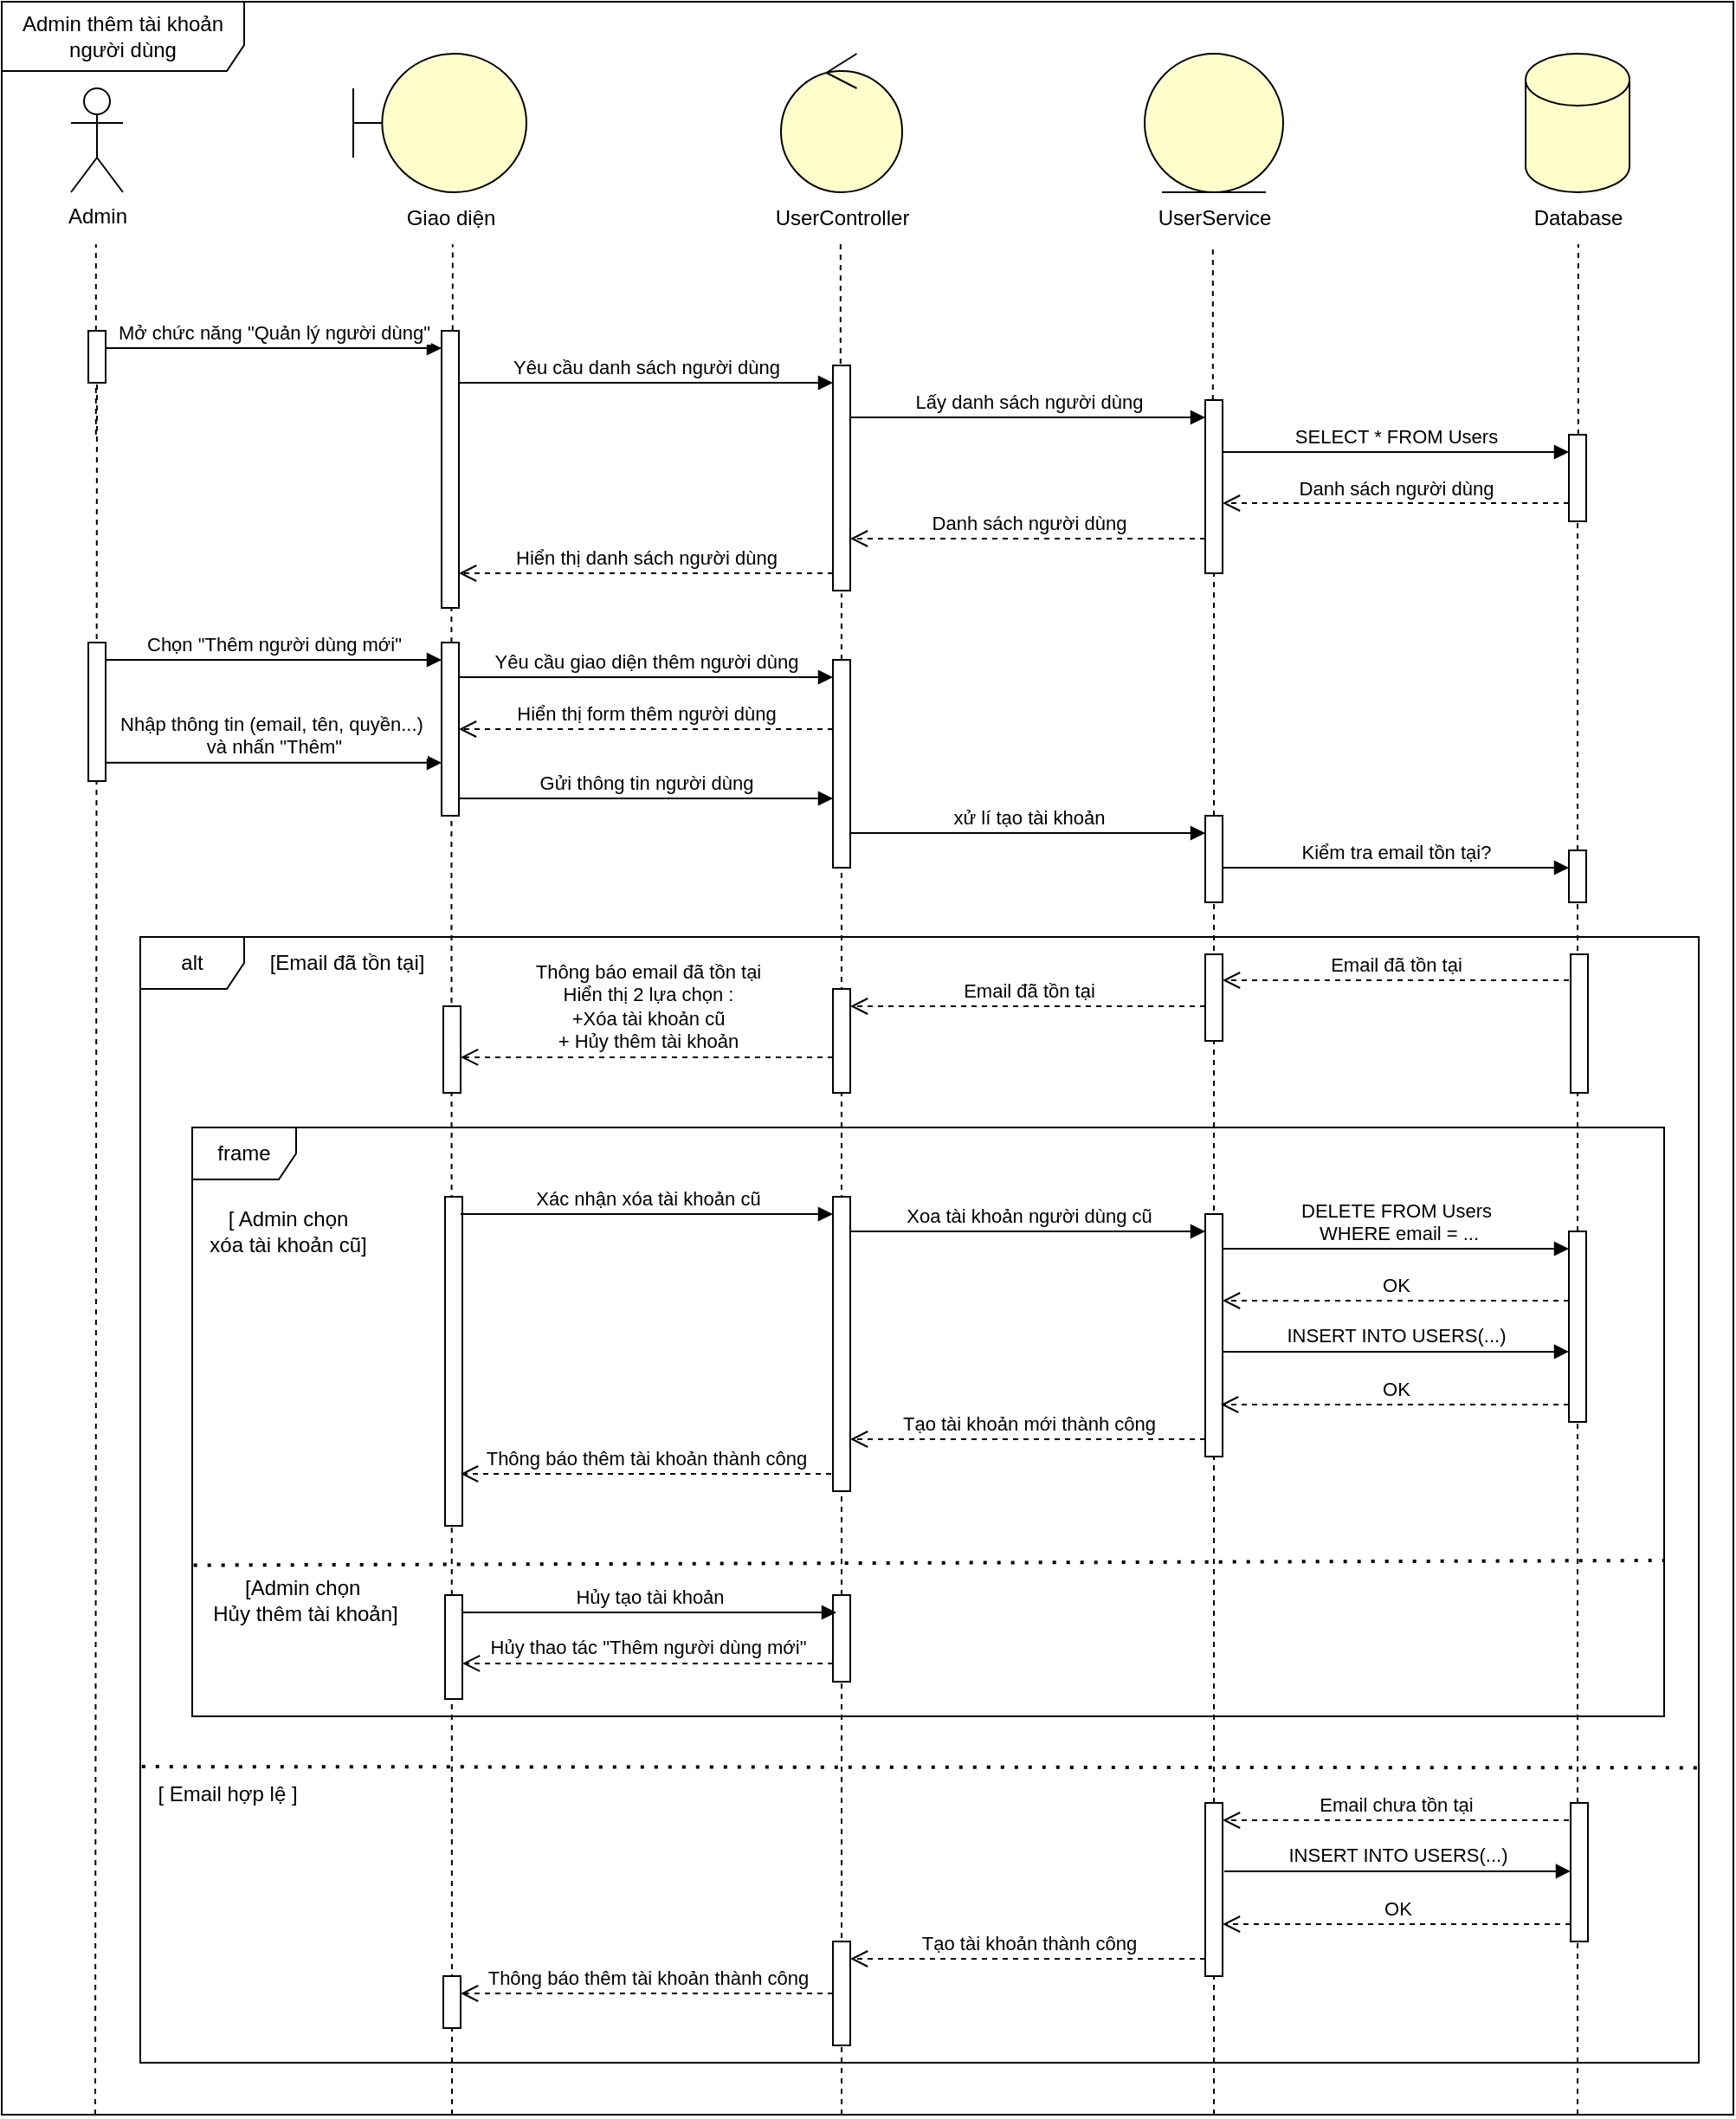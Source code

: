 <mxfile version="27.1.3">
  <diagram name="Trang-1" id="X2tpXtrFmzFixdNBfU9U">
    <mxGraphModel dx="1226" dy="661" grid="1" gridSize="10" guides="1" tooltips="1" connect="1" arrows="1" fold="1" page="1" pageScale="1" pageWidth="827" pageHeight="1169" math="0" shadow="0">
      <root>
        <mxCell id="0" />
        <mxCell id="1" parent="0" />
        <object label="Admin" id="r0Z-wD1e8p9yeaoBVyqa-1">
          <mxCell style="shape=umlActor;verticalLabelPosition=bottom;verticalAlign=top;html=1;outlineConnect=0;" parent="1" vertex="1">
            <mxGeometry x="200" y="70" width="30" height="60" as="geometry" />
          </mxCell>
        </object>
        <mxCell id="r0Z-wD1e8p9yeaoBVyqa-2" value="" style="endArrow=none;dashed=1;html=1;rounded=0;entryX=0.5;entryY=0.5;entryDx=0;entryDy=0;entryPerimeter=0;" parent="1" edge="1">
          <mxGeometry width="50" height="50" relative="1" as="geometry">
            <mxPoint x="214.41" y="270" as="sourcePoint" />
            <mxPoint x="214.41" y="160" as="targetPoint" />
          </mxGeometry>
        </mxCell>
        <mxCell id="r0Z-wD1e8p9yeaoBVyqa-5" value="" style="shape=umlBoundary;whiteSpace=wrap;html=1;fillColor=light-dark(#FFFFCC,#FFFFCC);" parent="1" vertex="1">
          <mxGeometry x="363" y="50" width="100" height="80" as="geometry" />
        </mxCell>
        <mxCell id="r0Z-wD1e8p9yeaoBVyqa-6" value="" style="endArrow=none;dashed=1;html=1;rounded=0;entryX=0.572;entryY=1.003;entryDx=0;entryDy=0;entryPerimeter=0;" parent="1" edge="1">
          <mxGeometry width="50" height="50" relative="1" as="geometry">
            <mxPoint x="420.41" y="239.76" as="sourcePoint" />
            <mxPoint x="420.41" y="160" as="targetPoint" />
          </mxGeometry>
        </mxCell>
        <mxCell id="r0Z-wD1e8p9yeaoBVyqa-8" value="" style="ellipse;shape=umlControl;whiteSpace=wrap;html=1;fillColor=light-dark(#FFFFCC,#FFFFCC);" parent="1" vertex="1">
          <mxGeometry x="610" y="50" width="70" height="80" as="geometry" />
        </mxCell>
        <mxCell id="r0Z-wD1e8p9yeaoBVyqa-9" value="" style="endArrow=none;dashed=1;html=1;rounded=0;entryX=0.497;entryY=1.013;entryDx=0;entryDy=0;entryPerimeter=0;" parent="1" edge="1">
          <mxGeometry width="50" height="50" relative="1" as="geometry">
            <mxPoint x="644.41" y="258.96" as="sourcePoint" />
            <mxPoint x="644.41" y="160.0" as="targetPoint" />
          </mxGeometry>
        </mxCell>
        <mxCell id="r0Z-wD1e8p9yeaoBVyqa-11" value="" style="ellipse;shape=umlEntity;whiteSpace=wrap;html=1;fillColor=light-dark(#FFFFCC,#FFFFCC);" parent="1" vertex="1">
          <mxGeometry x="820" y="50" width="80" height="80" as="geometry" />
        </mxCell>
        <mxCell id="r0Z-wD1e8p9yeaoBVyqa-12" value="" style="shape=cylinder3;whiteSpace=wrap;html=1;boundedLbl=1;backgroundOutline=1;size=15;fillColor=light-dark(#FFFFCC,#FFFFCC);" parent="1" vertex="1">
          <mxGeometry x="1040" y="50" width="60" height="80" as="geometry" />
        </mxCell>
        <mxCell id="r0Z-wD1e8p9yeaoBVyqa-13" value="" style="endArrow=none;dashed=1;html=1;rounded=0;entryX=0.5;entryY=1;entryDx=0;entryDy=0;" parent="1" edge="1">
          <mxGeometry width="50" height="50" relative="1" as="geometry">
            <mxPoint x="859.41" y="280" as="sourcePoint" />
            <mxPoint x="859.41" y="160" as="targetPoint" />
          </mxGeometry>
        </mxCell>
        <mxCell id="r0Z-wD1e8p9yeaoBVyqa-14" value="" style="endArrow=none;dashed=1;html=1;rounded=0;entryX=0.5;entryY=1;entryDx=0;entryDy=0;entryPerimeter=0;" parent="1" edge="1">
          <mxGeometry width="50" height="50" relative="1" as="geometry">
            <mxPoint x="1070.41" y="300" as="sourcePoint" />
            <mxPoint x="1070.41" y="160" as="targetPoint" />
          </mxGeometry>
        </mxCell>
        <mxCell id="r0Z-wD1e8p9yeaoBVyqa-15" value="" style="endArrow=none;dashed=1;html=1;rounded=0;entryX=0.5;entryY=0.5;entryDx=0;entryDy=0;entryPerimeter=0;exitX=0.054;exitY=1;exitDx=0;exitDy=0;exitPerimeter=0;" parent="1" target="r0Z-wD1e8p9yeaoBVyqa-16" edge="1" source="t2IlK6hyEzOwyV2dMNDj-5">
          <mxGeometry width="50" height="50" relative="1" as="geometry">
            <mxPoint x="215" y="1220" as="sourcePoint" />
            <mxPoint x="215" y="130" as="targetPoint" />
          </mxGeometry>
        </mxCell>
        <mxCell id="r0Z-wD1e8p9yeaoBVyqa-16" value="" style="html=1;points=[[0,0,0,0,5],[0,1,0,0,-5],[1,0,0,0,5],[1,1,0,0,-5]];perimeter=orthogonalPerimeter;outlineConnect=0;targetShapes=umlLifeline;portConstraint=eastwest;newEdgeStyle={&quot;curved&quot;:0,&quot;rounded&quot;:0};" parent="1" vertex="1">
          <mxGeometry x="210" y="210" width="10" height="30" as="geometry" />
        </mxCell>
        <mxCell id="r0Z-wD1e8p9yeaoBVyqa-19" value="" style="endArrow=none;dashed=1;html=1;rounded=0;entryX=0.572;entryY=1.003;entryDx=0;entryDy=0;entryPerimeter=0;" parent="1" source="r0Z-wD1e8p9yeaoBVyqa-36" target="r0Z-wD1e8p9yeaoBVyqa-17" edge="1">
          <mxGeometry width="50" height="50" relative="1" as="geometry">
            <mxPoint x="420" y="530" as="sourcePoint" />
            <mxPoint x="371" y="160" as="targetPoint" />
          </mxGeometry>
        </mxCell>
        <mxCell id="r0Z-wD1e8p9yeaoBVyqa-17" value="" style="html=1;points=[[0,0,0,0,5],[0,1,0,0,-5],[1,0,0,0,5],[1,1,0,0,-5]];perimeter=orthogonalPerimeter;outlineConnect=0;targetShapes=umlLifeline;portConstraint=eastwest;newEdgeStyle={&quot;curved&quot;:0,&quot;rounded&quot;:0};" parent="1" vertex="1">
          <mxGeometry x="414" y="210" width="10" height="160" as="geometry" />
        </mxCell>
        <mxCell id="r0Z-wD1e8p9yeaoBVyqa-21" value="Mở chức năng &quot;Quản lý người dùng&quot;" style="html=1;verticalAlign=bottom;endArrow=block;curved=0;rounded=0;" parent="1" target="r0Z-wD1e8p9yeaoBVyqa-17" edge="1">
          <mxGeometry width="80" relative="1" as="geometry">
            <mxPoint x="220" y="220" as="sourcePoint" />
            <mxPoint x="300" y="220" as="targetPoint" />
          </mxGeometry>
        </mxCell>
        <mxCell id="r0Z-wD1e8p9yeaoBVyqa-22" value="" style="endArrow=none;dashed=1;html=1;rounded=0;entryX=0.497;entryY=1.013;entryDx=0;entryDy=0;entryPerimeter=0;" parent="1" source="r0Z-wD1e8p9yeaoBVyqa-37" target="r0Z-wD1e8p9yeaoBVyqa-23" edge="1">
          <mxGeometry width="50" height="50" relative="1" as="geometry">
            <mxPoint x="645" y="530" as="sourcePoint" />
            <mxPoint x="645" y="161" as="targetPoint" />
          </mxGeometry>
        </mxCell>
        <mxCell id="r0Z-wD1e8p9yeaoBVyqa-23" value="" style="html=1;points=[[0,0,0,0,5],[0,1,0,0,-5],[1,0,0,0,5],[1,1,0,0,-5]];perimeter=orthogonalPerimeter;outlineConnect=0;targetShapes=umlLifeline;portConstraint=eastwest;newEdgeStyle={&quot;curved&quot;:0,&quot;rounded&quot;:0};" parent="1" vertex="1">
          <mxGeometry x="640" y="230" width="10" height="130" as="geometry" />
        </mxCell>
        <mxCell id="r0Z-wD1e8p9yeaoBVyqa-24" value="Yêu cầu danh sách người dùng" style="html=1;verticalAlign=bottom;endArrow=block;curved=0;rounded=0;" parent="1" target="r0Z-wD1e8p9yeaoBVyqa-23" edge="1">
          <mxGeometry width="80" relative="1" as="geometry">
            <mxPoint x="424" y="240" as="sourcePoint" />
            <mxPoint x="504" y="240" as="targetPoint" />
          </mxGeometry>
        </mxCell>
        <mxCell id="r0Z-wD1e8p9yeaoBVyqa-25" value="" style="endArrow=none;dashed=1;html=1;rounded=0;entryX=0.5;entryY=1;entryDx=0;entryDy=0;" parent="1" source="r0Z-wD1e8p9yeaoBVyqa-38" target="r0Z-wD1e8p9yeaoBVyqa-26" edge="1">
          <mxGeometry width="50" height="50" relative="1" as="geometry">
            <mxPoint x="860" y="570" as="sourcePoint" />
            <mxPoint x="860" y="160" as="targetPoint" />
          </mxGeometry>
        </mxCell>
        <mxCell id="r0Z-wD1e8p9yeaoBVyqa-26" value="" style="html=1;points=[[0,0,0,0,5],[0,1,0,0,-5],[1,0,0,0,5],[1,1,0,0,-5]];perimeter=orthogonalPerimeter;outlineConnect=0;targetShapes=umlLifeline;portConstraint=eastwest;newEdgeStyle={&quot;curved&quot;:0,&quot;rounded&quot;:0};" parent="1" vertex="1">
          <mxGeometry x="855" y="250" width="10" height="100" as="geometry" />
        </mxCell>
        <mxCell id="r0Z-wD1e8p9yeaoBVyqa-27" value="Lấy danh sách người dùng" style="html=1;verticalAlign=bottom;endArrow=block;curved=0;rounded=0;" parent="1" target="r0Z-wD1e8p9yeaoBVyqa-26" edge="1">
          <mxGeometry width="80" relative="1" as="geometry">
            <mxPoint x="650" y="260" as="sourcePoint" />
            <mxPoint x="730" y="260" as="targetPoint" />
          </mxGeometry>
        </mxCell>
        <mxCell id="r0Z-wD1e8p9yeaoBVyqa-29" value="" style="endArrow=none;dashed=1;html=1;rounded=0;entryX=0.5;entryY=1;entryDx=0;entryDy=0;entryPerimeter=0;" parent="1" source="r0Z-wD1e8p9yeaoBVyqa-40" target="r0Z-wD1e8p9yeaoBVyqa-28" edge="1">
          <mxGeometry width="50" height="50" relative="1" as="geometry">
            <mxPoint x="1070" y="560" as="sourcePoint" />
            <mxPoint x="1070" y="160" as="targetPoint" />
          </mxGeometry>
        </mxCell>
        <mxCell id="r0Z-wD1e8p9yeaoBVyqa-28" value="" style="html=1;points=[[0,0,0,0,5],[0,1,0,0,-5],[1,0,0,0,5],[1,1,0,0,-5]];perimeter=orthogonalPerimeter;outlineConnect=0;targetShapes=umlLifeline;portConstraint=eastwest;newEdgeStyle={&quot;curved&quot;:0,&quot;rounded&quot;:0};" parent="1" vertex="1">
          <mxGeometry x="1065" y="270" width="10" height="50" as="geometry" />
        </mxCell>
        <mxCell id="r0Z-wD1e8p9yeaoBVyqa-30" value="SELECT * FROM Users" style="html=1;verticalAlign=bottom;endArrow=block;curved=0;rounded=0;" parent="1" target="r0Z-wD1e8p9yeaoBVyqa-28" edge="1">
          <mxGeometry width="80" relative="1" as="geometry">
            <mxPoint x="865" y="280" as="sourcePoint" />
            <mxPoint x="945" y="280" as="targetPoint" />
          </mxGeometry>
        </mxCell>
        <mxCell id="r0Z-wD1e8p9yeaoBVyqa-31" value="Danh sách người dùng" style="html=1;verticalAlign=bottom;endArrow=open;dashed=1;endSize=8;curved=0;rounded=0;" parent="1" target="r0Z-wD1e8p9yeaoBVyqa-26" edge="1">
          <mxGeometry relative="1" as="geometry">
            <mxPoint x="1065" y="309.5" as="sourcePoint" />
            <mxPoint x="985" y="309.5" as="targetPoint" />
          </mxGeometry>
        </mxCell>
        <mxCell id="r0Z-wD1e8p9yeaoBVyqa-32" value="Danh sách người dùng" style="html=1;verticalAlign=bottom;endArrow=open;dashed=1;endSize=8;curved=0;rounded=0;" parent="1" target="r0Z-wD1e8p9yeaoBVyqa-23" edge="1">
          <mxGeometry relative="1" as="geometry">
            <mxPoint x="855" y="330" as="sourcePoint" />
            <mxPoint x="775" y="330" as="targetPoint" />
          </mxGeometry>
        </mxCell>
        <mxCell id="r0Z-wD1e8p9yeaoBVyqa-33" value="Hiển thị danh sách người dùng" style="html=1;verticalAlign=bottom;endArrow=open;dashed=1;endSize=8;curved=0;rounded=0;" parent="1" target="r0Z-wD1e8p9yeaoBVyqa-17" edge="1">
          <mxGeometry relative="1" as="geometry">
            <mxPoint x="640" y="350" as="sourcePoint" />
            <mxPoint x="560" y="350" as="targetPoint" />
          </mxGeometry>
        </mxCell>
        <mxCell id="r0Z-wD1e8p9yeaoBVyqa-34" value="" style="html=1;points=[[0,0,0,0,5],[0,1,0,0,-5],[1,0,0,0,5],[1,1,0,0,-5]];perimeter=orthogonalPerimeter;outlineConnect=0;targetShapes=umlLifeline;portConstraint=eastwest;newEdgeStyle={&quot;curved&quot;:0,&quot;rounded&quot;:0};" parent="1" vertex="1">
          <mxGeometry x="210" y="390" width="10" height="80" as="geometry" />
        </mxCell>
        <mxCell id="r0Z-wD1e8p9yeaoBVyqa-35" value="" style="endArrow=none;dashed=1;html=1;rounded=0;entryX=0.572;entryY=1.003;entryDx=0;entryDy=0;entryPerimeter=0;" parent="1" target="r0Z-wD1e8p9yeaoBVyqa-36" edge="1">
          <mxGeometry width="50" height="50" relative="1" as="geometry">
            <mxPoint x="420" y="1240" as="sourcePoint" />
            <mxPoint x="420" y="370" as="targetPoint" />
          </mxGeometry>
        </mxCell>
        <mxCell id="r0Z-wD1e8p9yeaoBVyqa-36" value="" style="html=1;points=[[0,0,0,0,5],[0,1,0,0,-5],[1,0,0,0,5],[1,1,0,0,-5]];perimeter=orthogonalPerimeter;outlineConnect=0;targetShapes=umlLifeline;portConstraint=eastwest;newEdgeStyle={&quot;curved&quot;:0,&quot;rounded&quot;:0};" parent="1" vertex="1">
          <mxGeometry x="414" y="390" width="10" height="100" as="geometry" />
        </mxCell>
        <mxCell id="r0Z-wD1e8p9yeaoBVyqa-39" value="" style="endArrow=none;dashed=1;html=1;rounded=0;entryX=0.5;entryY=1;entryDx=0;entryDy=0;entryPerimeter=0;" parent="1" target="r0Z-wD1e8p9yeaoBVyqa-40" edge="1">
          <mxGeometry width="50" height="50" relative="1" as="geometry">
            <mxPoint x="1070" y="1240" as="sourcePoint" />
            <mxPoint x="1070" y="320" as="targetPoint" />
          </mxGeometry>
        </mxCell>
        <mxCell id="r0Z-wD1e8p9yeaoBVyqa-40" value="" style="html=1;points=[[0,0,0,0,5],[0,1,0,0,-5],[1,0,0,0,5],[1,1,0,0,-5]];perimeter=orthogonalPerimeter;outlineConnect=0;targetShapes=umlLifeline;portConstraint=eastwest;newEdgeStyle={&quot;curved&quot;:0,&quot;rounded&quot;:0};" parent="1" vertex="1">
          <mxGeometry x="1065" y="510" width="10" height="30" as="geometry" />
        </mxCell>
        <mxCell id="r0Z-wD1e8p9yeaoBVyqa-41" value="Chọn &quot;Thêm người dùng mới&quot;" style="html=1;verticalAlign=bottom;endArrow=block;curved=0;rounded=0;" parent="1" target="r0Z-wD1e8p9yeaoBVyqa-36" edge="1">
          <mxGeometry width="80" relative="1" as="geometry">
            <mxPoint x="220" y="400" as="sourcePoint" />
            <mxPoint x="300" y="400" as="targetPoint" />
          </mxGeometry>
        </mxCell>
        <mxCell id="r0Z-wD1e8p9yeaoBVyqa-42" value="" style="endArrow=none;dashed=1;html=1;rounded=0;entryX=0.497;entryY=1.013;entryDx=0;entryDy=0;entryPerimeter=0;" parent="1" target="r0Z-wD1e8p9yeaoBVyqa-37" edge="1">
          <mxGeometry width="50" height="50" relative="1" as="geometry">
            <mxPoint x="645" y="1240" as="sourcePoint" />
            <mxPoint x="645" y="362" as="targetPoint" />
          </mxGeometry>
        </mxCell>
        <mxCell id="r0Z-wD1e8p9yeaoBVyqa-37" value="" style="html=1;points=[[0,0,0,0,5],[0,1,0,0,-5],[1,0,0,0,5],[1,1,0,0,-5]];perimeter=orthogonalPerimeter;outlineConnect=0;targetShapes=umlLifeline;portConstraint=eastwest;newEdgeStyle={&quot;curved&quot;:0,&quot;rounded&quot;:0};" parent="1" vertex="1">
          <mxGeometry x="640" y="400" width="10" height="120" as="geometry" />
        </mxCell>
        <mxCell id="r0Z-wD1e8p9yeaoBVyqa-43" value="Yêu cầu giao diện thêm người dùng" style="html=1;verticalAlign=bottom;endArrow=block;curved=0;rounded=0;" parent="1" target="r0Z-wD1e8p9yeaoBVyqa-37" edge="1">
          <mxGeometry width="80" relative="1" as="geometry">
            <mxPoint x="424" y="410" as="sourcePoint" />
            <mxPoint x="504" y="410" as="targetPoint" />
          </mxGeometry>
        </mxCell>
        <mxCell id="r0Z-wD1e8p9yeaoBVyqa-44" value="Hiển thị form thêm người dùng" style="html=1;verticalAlign=bottom;endArrow=open;dashed=1;endSize=8;curved=0;rounded=0;" parent="1" target="r0Z-wD1e8p9yeaoBVyqa-36" edge="1">
          <mxGeometry relative="1" as="geometry">
            <mxPoint x="640" y="440" as="sourcePoint" />
            <mxPoint x="570" y="439.5" as="targetPoint" />
          </mxGeometry>
        </mxCell>
        <mxCell id="r0Z-wD1e8p9yeaoBVyqa-45" value="Nhập thông tin (email, tên, quyền...)&amp;nbsp;&lt;div&gt;và nhấn &quot;Thêm&quot;&lt;/div&gt;" style="html=1;verticalAlign=bottom;endArrow=block;curved=0;rounded=0;" parent="1" edge="1">
          <mxGeometry width="80" relative="1" as="geometry">
            <mxPoint x="220" y="459.41" as="sourcePoint" />
            <mxPoint x="414" y="459.41" as="targetPoint" />
          </mxGeometry>
        </mxCell>
        <mxCell id="r0Z-wD1e8p9yeaoBVyqa-46" value="Gửi thông tin người dùng" style="html=1;verticalAlign=bottom;endArrow=block;curved=0;rounded=0;" parent="1" target="r0Z-wD1e8p9yeaoBVyqa-37" edge="1">
          <mxGeometry width="80" relative="1" as="geometry">
            <mxPoint x="424" y="480" as="sourcePoint" />
            <mxPoint x="504" y="480" as="targetPoint" />
          </mxGeometry>
        </mxCell>
        <mxCell id="r0Z-wD1e8p9yeaoBVyqa-47" value="" style="endArrow=none;dashed=1;html=1;rounded=0;entryX=0.5;entryY=1;entryDx=0;entryDy=0;" parent="1" target="r0Z-wD1e8p9yeaoBVyqa-38" edge="1">
          <mxGeometry width="50" height="50" relative="1" as="geometry">
            <mxPoint x="860" y="1240" as="sourcePoint" />
            <mxPoint x="860" y="350" as="targetPoint" />
          </mxGeometry>
        </mxCell>
        <mxCell id="r0Z-wD1e8p9yeaoBVyqa-38" value="" style="html=1;points=[[0,0,0,0,5],[0,1,0,0,-5],[1,0,0,0,5],[1,1,0,0,-5]];perimeter=orthogonalPerimeter;outlineConnect=0;targetShapes=umlLifeline;portConstraint=eastwest;newEdgeStyle={&quot;curved&quot;:0,&quot;rounded&quot;:0};" parent="1" vertex="1">
          <mxGeometry x="855" y="490" width="10" height="50" as="geometry" />
        </mxCell>
        <mxCell id="r0Z-wD1e8p9yeaoBVyqa-48" value="xử lí tạo tài khoản" style="html=1;verticalAlign=bottom;endArrow=block;curved=0;rounded=0;" parent="1" target="r0Z-wD1e8p9yeaoBVyqa-38" edge="1">
          <mxGeometry width="80" relative="1" as="geometry">
            <mxPoint x="650" y="500" as="sourcePoint" />
            <mxPoint x="730" y="500" as="targetPoint" />
          </mxGeometry>
        </mxCell>
        <mxCell id="r0Z-wD1e8p9yeaoBVyqa-49" value="Kiểm tra email tồn tại?" style="html=1;verticalAlign=bottom;endArrow=block;curved=0;rounded=0;" parent="1" target="r0Z-wD1e8p9yeaoBVyqa-40" edge="1">
          <mxGeometry width="80" relative="1" as="geometry">
            <mxPoint x="865" y="520" as="sourcePoint" />
            <mxPoint x="945" y="520" as="targetPoint" />
          </mxGeometry>
        </mxCell>
        <mxCell id="r0Z-wD1e8p9yeaoBVyqa-50" value="alt" style="shape=umlFrame;whiteSpace=wrap;html=1;pointerEvents=0;" parent="1" vertex="1">
          <mxGeometry x="240" y="560" width="900" height="650" as="geometry" />
        </mxCell>
        <mxCell id="r0Z-wD1e8p9yeaoBVyqa-51" value="[Email đã tồn tại]" style="text;html=1;align=center;verticalAlign=middle;resizable=0;points=[];autosize=1;strokeColor=none;fillColor=none;" parent="1" vertex="1">
          <mxGeometry x="304" y="560" width="110" height="30" as="geometry" />
        </mxCell>
        <mxCell id="r0Z-wD1e8p9yeaoBVyqa-53" value="Email đã tồn tại" style="html=1;verticalAlign=bottom;endArrow=open;dashed=1;endSize=8;curved=0;rounded=0;" parent="1" target="r0Z-wD1e8p9yeaoBVyqa-55" edge="1">
          <mxGeometry relative="1" as="geometry">
            <mxPoint x="1065" y="585" as="sourcePoint" />
            <mxPoint x="890" y="580" as="targetPoint" />
          </mxGeometry>
        </mxCell>
        <mxCell id="r0Z-wD1e8p9yeaoBVyqa-54" value="" style="html=1;points=[[0,0,0,0,5],[0,1,0,0,-5],[1,0,0,0,5],[1,1,0,0,-5]];perimeter=orthogonalPerimeter;outlineConnect=0;targetShapes=umlLifeline;portConstraint=eastwest;newEdgeStyle={&quot;curved&quot;:0,&quot;rounded&quot;:0};" parent="1" vertex="1">
          <mxGeometry x="1066" y="570" width="10" height="80" as="geometry" />
        </mxCell>
        <mxCell id="r0Z-wD1e8p9yeaoBVyqa-55" value="" style="html=1;points=[[0,0,0,0,5],[0,1,0,0,-5],[1,0,0,0,5],[1,1,0,0,-5]];perimeter=orthogonalPerimeter;outlineConnect=0;targetShapes=umlLifeline;portConstraint=eastwest;newEdgeStyle={&quot;curved&quot;:0,&quot;rounded&quot;:0};" parent="1" vertex="1">
          <mxGeometry x="855" y="570" width="10" height="50" as="geometry" />
        </mxCell>
        <mxCell id="r0Z-wD1e8p9yeaoBVyqa-56" value="" style="html=1;points=[[0,0,0,0,5],[0,1,0,0,-5],[1,0,0,0,5],[1,1,0,0,-5]];perimeter=orthogonalPerimeter;outlineConnect=0;targetShapes=umlLifeline;portConstraint=eastwest;newEdgeStyle={&quot;curved&quot;:0,&quot;rounded&quot;:0};" parent="1" vertex="1">
          <mxGeometry x="640" y="590" width="10" height="60" as="geometry" />
        </mxCell>
        <mxCell id="r0Z-wD1e8p9yeaoBVyqa-57" value="Email đã tồn tại" style="html=1;verticalAlign=bottom;endArrow=open;dashed=1;endSize=8;curved=0;rounded=0;" parent="1" target="r0Z-wD1e8p9yeaoBVyqa-56" edge="1">
          <mxGeometry x="-0.004" relative="1" as="geometry">
            <mxPoint x="855" y="600" as="sourcePoint" />
            <mxPoint x="775" y="600" as="targetPoint" />
            <mxPoint as="offset" />
          </mxGeometry>
        </mxCell>
        <mxCell id="r0Z-wD1e8p9yeaoBVyqa-58" value="" style="html=1;points=[[0,0,0,0,5],[0,1,0,0,-5],[1,0,0,0,5],[1,1,0,0,-5]];perimeter=orthogonalPerimeter;outlineConnect=0;targetShapes=umlLifeline;portConstraint=eastwest;newEdgeStyle={&quot;curved&quot;:0,&quot;rounded&quot;:0};" parent="1" vertex="1">
          <mxGeometry x="415" y="600" width="10" height="50" as="geometry" />
        </mxCell>
        <mxCell id="r0Z-wD1e8p9yeaoBVyqa-59" value="Thông báo email đã tồn tại&lt;br&gt;Hiển thị 2 lựa chọn :&lt;br&gt;+Xóa tài khoản cũ&lt;br&gt;+ Hủy thêm tài khoản" style="html=1;verticalAlign=bottom;endArrow=open;dashed=1;endSize=8;curved=0;rounded=0;" parent="1" target="r0Z-wD1e8p9yeaoBVyqa-58" edge="1">
          <mxGeometry relative="1" as="geometry">
            <mxPoint x="640" y="629.47" as="sourcePoint" />
            <mxPoint x="560" y="629.47" as="targetPoint" />
          </mxGeometry>
        </mxCell>
        <mxCell id="r0Z-wD1e8p9yeaoBVyqa-60" value="frame" style="shape=umlFrame;whiteSpace=wrap;html=1;pointerEvents=0;" parent="1" vertex="1">
          <mxGeometry x="270" y="670" width="850" height="340" as="geometry" />
        </mxCell>
        <mxCell id="r0Z-wD1e8p9yeaoBVyqa-61" value="[ Admin chọn&lt;br&gt;xóa tài khoản cũ]" style="text;html=1;align=center;verticalAlign=middle;resizable=0;points=[];autosize=1;strokeColor=none;fillColor=none;" parent="1" vertex="1">
          <mxGeometry x="270" y="710" width="110" height="40" as="geometry" />
        </mxCell>
        <mxCell id="r0Z-wD1e8p9yeaoBVyqa-62" value="" style="html=1;points=[[0,0,0,0,5],[0,1,0,0,-5],[1,0,0,0,5],[1,1,0,0,-5]];perimeter=orthogonalPerimeter;outlineConnect=0;targetShapes=umlLifeline;portConstraint=eastwest;newEdgeStyle={&quot;curved&quot;:0,&quot;rounded&quot;:0};" parent="1" vertex="1">
          <mxGeometry x="416" y="710" width="10" height="190" as="geometry" />
        </mxCell>
        <mxCell id="r0Z-wD1e8p9yeaoBVyqa-63" value="" style="html=1;points=[[0,0,0,0,5],[0,1,0,0,-5],[1,0,0,0,5],[1,1,0,0,-5]];perimeter=orthogonalPerimeter;outlineConnect=0;targetShapes=umlLifeline;portConstraint=eastwest;newEdgeStyle={&quot;curved&quot;:0,&quot;rounded&quot;:0};" parent="1" vertex="1">
          <mxGeometry x="640" y="710" width="10" height="170" as="geometry" />
        </mxCell>
        <mxCell id="r0Z-wD1e8p9yeaoBVyqa-64" value="" style="html=1;points=[[0,0,0,0,5],[0,1,0,0,-5],[1,0,0,0,5],[1,1,0,0,-5]];perimeter=orthogonalPerimeter;outlineConnect=0;targetShapes=umlLifeline;portConstraint=eastwest;newEdgeStyle={&quot;curved&quot;:0,&quot;rounded&quot;:0};" parent="1" vertex="1">
          <mxGeometry x="855" y="720" width="10" height="140" as="geometry" />
        </mxCell>
        <mxCell id="r0Z-wD1e8p9yeaoBVyqa-65" value="" style="html=1;points=[[0,0,0,0,5],[0,1,0,0,-5],[1,0,0,0,5],[1,1,0,0,-5]];perimeter=orthogonalPerimeter;outlineConnect=0;targetShapes=umlLifeline;portConstraint=eastwest;newEdgeStyle={&quot;curved&quot;:0,&quot;rounded&quot;:0};" parent="1" vertex="1">
          <mxGeometry x="1065" y="730" width="10" height="110" as="geometry" />
        </mxCell>
        <mxCell id="r0Z-wD1e8p9yeaoBVyqa-66" value="Xác nhận xóa tài khoản cũ" style="html=1;verticalAlign=bottom;endArrow=block;curved=0;rounded=0;" parent="1" target="r0Z-wD1e8p9yeaoBVyqa-63" edge="1">
          <mxGeometry width="80" relative="1" as="geometry">
            <mxPoint x="425" y="720" as="sourcePoint" />
            <mxPoint x="505" y="720" as="targetPoint" />
          </mxGeometry>
        </mxCell>
        <mxCell id="r0Z-wD1e8p9yeaoBVyqa-67" value="Xoa tài khoản người dùng cũ" style="html=1;verticalAlign=bottom;endArrow=block;curved=0;rounded=0;" parent="1" edge="1">
          <mxGeometry width="80" relative="1" as="geometry">
            <mxPoint x="650" y="730" as="sourcePoint" />
            <mxPoint x="855" y="730" as="targetPoint" />
          </mxGeometry>
        </mxCell>
        <mxCell id="r0Z-wD1e8p9yeaoBVyqa-68" value="DELETE FROM Users&lt;div&gt;&amp;nbsp;WHERE email = ...&lt;/div&gt;" style="html=1;verticalAlign=bottom;endArrow=block;curved=0;rounded=0;" parent="1" edge="1">
          <mxGeometry width="80" relative="1" as="geometry">
            <mxPoint x="865" y="740" as="sourcePoint" />
            <mxPoint x="1065" y="740" as="targetPoint" />
          </mxGeometry>
        </mxCell>
        <mxCell id="r0Z-wD1e8p9yeaoBVyqa-69" value="OK" style="html=1;verticalAlign=bottom;endArrow=open;dashed=1;endSize=8;curved=0;rounded=0;" parent="1" edge="1">
          <mxGeometry relative="1" as="geometry">
            <mxPoint x="1065" y="770" as="sourcePoint" />
            <mxPoint x="865" y="770" as="targetPoint" />
          </mxGeometry>
        </mxCell>
        <mxCell id="r0Z-wD1e8p9yeaoBVyqa-70" value="INSERT INTO USERS(...)" style="html=1;verticalAlign=bottom;endArrow=block;curved=0;rounded=0;" parent="1" edge="1">
          <mxGeometry width="80" relative="1" as="geometry">
            <mxPoint x="865" y="799.47" as="sourcePoint" />
            <mxPoint x="1065" y="799.47" as="targetPoint" />
          </mxGeometry>
        </mxCell>
        <mxCell id="r0Z-wD1e8p9yeaoBVyqa-71" value="OK" style="html=1;verticalAlign=bottom;endArrow=open;dashed=1;endSize=8;curved=0;rounded=0;" parent="1" edge="1">
          <mxGeometry relative="1" as="geometry">
            <mxPoint x="1065" y="830" as="sourcePoint" />
            <mxPoint x="864" y="830" as="targetPoint" />
          </mxGeometry>
        </mxCell>
        <mxCell id="r0Z-wD1e8p9yeaoBVyqa-72" value="Tạo tài khoản mới thành công" style="html=1;verticalAlign=bottom;endArrow=open;dashed=1;endSize=8;curved=0;rounded=0;" parent="1" edge="1">
          <mxGeometry relative="1" as="geometry">
            <mxPoint x="855" y="850" as="sourcePoint" />
            <mxPoint x="650" y="850" as="targetPoint" />
          </mxGeometry>
        </mxCell>
        <mxCell id="r0Z-wD1e8p9yeaoBVyqa-73" value="Thông báo thêm tài khoản thành công" style="html=1;verticalAlign=bottom;endArrow=open;dashed=1;endSize=8;curved=0;rounded=0;" parent="1" edge="1">
          <mxGeometry relative="1" as="geometry">
            <mxPoint x="639" y="870" as="sourcePoint" />
            <mxPoint x="425" y="870" as="targetPoint" />
          </mxGeometry>
        </mxCell>
        <mxCell id="r0Z-wD1e8p9yeaoBVyqa-74" value="" style="endArrow=none;dashed=1;html=1;dashPattern=1 3;strokeWidth=2;rounded=0;entryX=0.999;entryY=0.888;entryDx=0;entryDy=0;entryPerimeter=0;exitX=0;exitY=0.894;exitDx=0;exitDy=0;exitPerimeter=0;" parent="1" edge="1">
          <mxGeometry width="50" height="50" relative="1" as="geometry">
            <mxPoint x="270.85" y="922.76" as="sourcePoint" />
            <mxPoint x="1120" y="920" as="targetPoint" />
          </mxGeometry>
        </mxCell>
        <mxCell id="r0Z-wD1e8p9yeaoBVyqa-75" value="[Admin chọn&amp;nbsp;&lt;div&gt;Hủy thêm tài khoản]&lt;/div&gt;" style="text;html=1;align=center;verticalAlign=middle;resizable=0;points=[];autosize=1;strokeColor=none;fillColor=none;" parent="1" vertex="1">
          <mxGeometry x="270" y="923" width="130" height="40" as="geometry" />
        </mxCell>
        <mxCell id="r0Z-wD1e8p9yeaoBVyqa-76" value="" style="html=1;points=[[0,0,0,0,5],[0,1,0,0,-5],[1,0,0,0,5],[1,1,0,0,-5]];perimeter=orthogonalPerimeter;outlineConnect=0;targetShapes=umlLifeline;portConstraint=eastwest;newEdgeStyle={&quot;curved&quot;:0,&quot;rounded&quot;:0};" parent="1" vertex="1">
          <mxGeometry x="416" y="940" width="10" height="60" as="geometry" />
        </mxCell>
        <mxCell id="r0Z-wD1e8p9yeaoBVyqa-77" value="" style="html=1;points=[[0,0,0,0,5],[0,1,0,0,-5],[1,0,0,0,5],[1,1,0,0,-5]];perimeter=orthogonalPerimeter;outlineConnect=0;targetShapes=umlLifeline;portConstraint=eastwest;newEdgeStyle={&quot;curved&quot;:0,&quot;rounded&quot;:0};" parent="1" vertex="1">
          <mxGeometry x="640" y="940" width="10" height="50" as="geometry" />
        </mxCell>
        <mxCell id="r0Z-wD1e8p9yeaoBVyqa-81" value="Hủy tạo tài khoản" style="html=1;verticalAlign=bottom;endArrow=block;curved=0;rounded=0;" parent="1" edge="1">
          <mxGeometry width="80" relative="1" as="geometry">
            <mxPoint x="426" y="950" as="sourcePoint" />
            <mxPoint x="642" y="950" as="targetPoint" />
          </mxGeometry>
        </mxCell>
        <mxCell id="r0Z-wD1e8p9yeaoBVyqa-82" value="Hủy thao tác &quot;Thêm người dùng mới&quot;" style="html=1;verticalAlign=bottom;endArrow=open;dashed=1;endSize=8;curved=0;rounded=0;" parent="1" target="r0Z-wD1e8p9yeaoBVyqa-76" edge="1">
          <mxGeometry x="0.003" relative="1" as="geometry">
            <mxPoint x="640" y="979.47" as="sourcePoint" />
            <mxPoint x="560" y="979.47" as="targetPoint" />
            <mxPoint as="offset" />
          </mxGeometry>
        </mxCell>
        <mxCell id="r0Z-wD1e8p9yeaoBVyqa-84" value="" style="endArrow=none;dashed=1;html=1;dashPattern=1 3;strokeWidth=2;rounded=0;exitX=0.001;exitY=0.737;exitDx=0;exitDy=0;exitPerimeter=0;entryX=1;entryY=0.738;entryDx=0;entryDy=0;entryPerimeter=0;" parent="1" source="r0Z-wD1e8p9yeaoBVyqa-50" target="r0Z-wD1e8p9yeaoBVyqa-50" edge="1">
          <mxGeometry width="50" height="50" relative="1" as="geometry">
            <mxPoint x="470" y="1070" as="sourcePoint" />
            <mxPoint x="520" y="1020" as="targetPoint" />
          </mxGeometry>
        </mxCell>
        <mxCell id="r0Z-wD1e8p9yeaoBVyqa-85" value="[ Email hợp lệ ]" style="text;html=1;align=center;verticalAlign=middle;resizable=0;points=[];autosize=1;strokeColor=none;fillColor=none;" parent="1" vertex="1">
          <mxGeometry x="240" y="1040" width="100" height="30" as="geometry" />
        </mxCell>
        <mxCell id="r0Z-wD1e8p9yeaoBVyqa-86" value="" style="html=1;points=[[0,0,0,0,5],[0,1,0,0,-5],[1,0,0,0,5],[1,1,0,0,-5]];perimeter=orthogonalPerimeter;outlineConnect=0;targetShapes=umlLifeline;portConstraint=eastwest;newEdgeStyle={&quot;curved&quot;:0,&quot;rounded&quot;:0};" parent="1" vertex="1">
          <mxGeometry x="1066" y="1060" width="10" height="80" as="geometry" />
        </mxCell>
        <mxCell id="r0Z-wD1e8p9yeaoBVyqa-87" value="Email chưa tồn tại" style="html=1;verticalAlign=bottom;endArrow=open;dashed=1;endSize=8;curved=0;rounded=0;" parent="1" target="r0Z-wD1e8p9yeaoBVyqa-88" edge="1">
          <mxGeometry relative="1" as="geometry">
            <mxPoint x="1065" y="1070" as="sourcePoint" />
            <mxPoint x="980" y="1070" as="targetPoint" />
          </mxGeometry>
        </mxCell>
        <mxCell id="r0Z-wD1e8p9yeaoBVyqa-88" value="" style="html=1;points=[[0,0,0,0,5],[0,1,0,0,-5],[1,0,0,0,5],[1,1,0,0,-5]];perimeter=orthogonalPerimeter;outlineConnect=0;targetShapes=umlLifeline;portConstraint=eastwest;newEdgeStyle={&quot;curved&quot;:0,&quot;rounded&quot;:0};" parent="1" vertex="1">
          <mxGeometry x="855" y="1060" width="10" height="100" as="geometry" />
        </mxCell>
        <mxCell id="r0Z-wD1e8p9yeaoBVyqa-89" value="INSERT INTO USERS(...)" style="html=1;verticalAlign=bottom;endArrow=block;curved=0;rounded=0;" parent="1" edge="1">
          <mxGeometry width="80" relative="1" as="geometry">
            <mxPoint x="866" y="1099.47" as="sourcePoint" />
            <mxPoint x="1066" y="1099.47" as="targetPoint" />
          </mxGeometry>
        </mxCell>
        <mxCell id="r0Z-wD1e8p9yeaoBVyqa-90" value="OK" style="html=1;verticalAlign=bottom;endArrow=open;dashed=1;endSize=8;curved=0;rounded=0;" parent="1" edge="1">
          <mxGeometry relative="1" as="geometry">
            <mxPoint x="1066" y="1130" as="sourcePoint" />
            <mxPoint x="865" y="1130" as="targetPoint" />
          </mxGeometry>
        </mxCell>
        <mxCell id="r0Z-wD1e8p9yeaoBVyqa-91" value="" style="html=1;points=[[0,0,0,0,5],[0,1,0,0,-5],[1,0,0,0,5],[1,1,0,0,-5]];perimeter=orthogonalPerimeter;outlineConnect=0;targetShapes=umlLifeline;portConstraint=eastwest;newEdgeStyle={&quot;curved&quot;:0,&quot;rounded&quot;:0};" parent="1" vertex="1">
          <mxGeometry x="640" y="1140" width="10" height="60" as="geometry" />
        </mxCell>
        <mxCell id="r0Z-wD1e8p9yeaoBVyqa-92" value="Tạo tài khoản thành công" style="html=1;verticalAlign=bottom;endArrow=open;dashed=1;endSize=8;curved=0;rounded=0;" parent="1" target="r0Z-wD1e8p9yeaoBVyqa-91" edge="1">
          <mxGeometry relative="1" as="geometry">
            <mxPoint x="855" y="1150" as="sourcePoint" />
            <mxPoint x="775" y="1150" as="targetPoint" />
          </mxGeometry>
        </mxCell>
        <mxCell id="r0Z-wD1e8p9yeaoBVyqa-93" value="" style="html=1;points=[[0,0,0,0,5],[0,1,0,0,-5],[1,0,0,0,5],[1,1,0,0,-5]];perimeter=orthogonalPerimeter;outlineConnect=0;targetShapes=umlLifeline;portConstraint=eastwest;newEdgeStyle={&quot;curved&quot;:0,&quot;rounded&quot;:0};" parent="1" vertex="1">
          <mxGeometry x="415" y="1160" width="10" height="30" as="geometry" />
        </mxCell>
        <mxCell id="r0Z-wD1e8p9yeaoBVyqa-95" value="Thông báo thêm tài khoản thành công" style="html=1;verticalAlign=bottom;endArrow=open;dashed=1;endSize=8;curved=0;rounded=0;" parent="1" target="r0Z-wD1e8p9yeaoBVyqa-93" edge="1" source="r0Z-wD1e8p9yeaoBVyqa-91">
          <mxGeometry relative="1" as="geometry">
            <mxPoint x="630" y="1170" as="sourcePoint" />
            <mxPoint x="550" y="1170" as="targetPoint" />
          </mxGeometry>
        </mxCell>
        <mxCell id="t2IlK6hyEzOwyV2dMNDj-1" value="Giao diện" style="text;html=1;align=center;verticalAlign=middle;resizable=0;points=[];autosize=1;strokeColor=none;fillColor=none;" vertex="1" parent="1">
          <mxGeometry x="384" y="130" width="70" height="30" as="geometry" />
        </mxCell>
        <mxCell id="t2IlK6hyEzOwyV2dMNDj-2" value="&lt;span style=&quot;text-wrap-mode: wrap;&quot;&gt;UserController&lt;/span&gt;" style="text;html=1;align=center;verticalAlign=middle;resizable=0;points=[];autosize=1;strokeColor=none;fillColor=none;" vertex="1" parent="1">
          <mxGeometry x="595" y="130" width="100" height="30" as="geometry" />
        </mxCell>
        <mxCell id="t2IlK6hyEzOwyV2dMNDj-3" value="&lt;span style=&quot;text-wrap-mode: wrap;&quot;&gt;UserService&lt;/span&gt;" style="text;html=1;align=center;verticalAlign=middle;resizable=0;points=[];autosize=1;strokeColor=none;fillColor=none;" vertex="1" parent="1">
          <mxGeometry x="815" y="130" width="90" height="30" as="geometry" />
        </mxCell>
        <mxCell id="t2IlK6hyEzOwyV2dMNDj-4" value="&lt;span style=&quot;text-wrap-mode: wrap;&quot;&gt;Database&lt;/span&gt;" style="text;html=1;align=center;verticalAlign=middle;resizable=0;points=[];autosize=1;strokeColor=none;fillColor=none;" vertex="1" parent="1">
          <mxGeometry x="1035" y="130" width="70" height="30" as="geometry" />
        </mxCell>
        <mxCell id="t2IlK6hyEzOwyV2dMNDj-5" value="Admin thêm tài khoản người dùng" style="shape=umlFrame;whiteSpace=wrap;html=1;pointerEvents=0;width=140;height=40;" vertex="1" parent="1">
          <mxGeometry x="160" y="20" width="1000" height="1220" as="geometry" />
        </mxCell>
      </root>
    </mxGraphModel>
  </diagram>
</mxfile>
